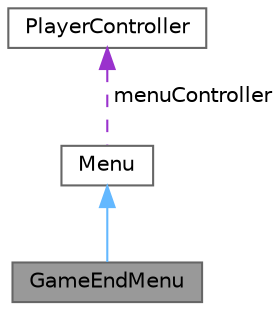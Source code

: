 digraph "GameEndMenu"
{
 // LATEX_PDF_SIZE
  bgcolor="transparent";
  edge [fontname=Helvetica,fontsize=10,labelfontname=Helvetica,labelfontsize=10];
  node [fontname=Helvetica,fontsize=10,shape=box,height=0.2,width=0.4];
  Node1 [label="GameEndMenu",height=0.2,width=0.4,color="gray40", fillcolor="grey60", style="filled", fontcolor="black",tooltip=" "];
  Node2 -> Node1 [dir="back",color="steelblue1",style="solid"];
  Node2 [label="Menu",height=0.2,width=0.4,color="gray40", fillcolor="white", style="filled",URL="$class_menu.html",tooltip="Base Menu class, that mainly handles actions that we bind to in child classes"];
  Node3 -> Node2 [dir="back",color="darkorchid3",style="dashed",label=" menuController" ];
  Node3 [label="PlayerController",height=0.2,width=0.4,color="gray40", fillcolor="white", style="filled",URL="$class_player_controller.html",tooltip="Responsible for reading input and calling appropriate events"];
}
